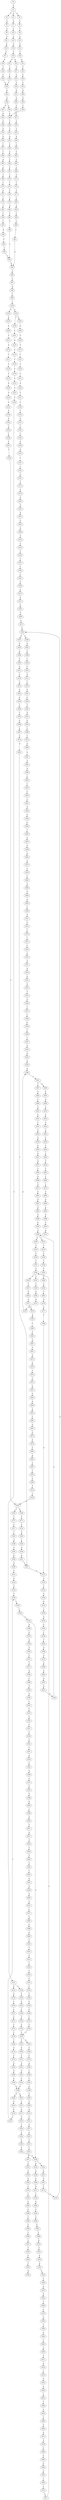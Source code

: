 strict digraph  {
	S0 -> S1 [ label = G ];
	S1 -> S2 [ label = T ];
	S1 -> S3 [ label = G ];
	S1 -> S4 [ label = C ];
	S2 -> S5 [ label = C ];
	S3 -> S6 [ label = C ];
	S4 -> S7 [ label = A ];
	S5 -> S8 [ label = C ];
	S6 -> S9 [ label = T ];
	S7 -> S10 [ label = C ];
	S8 -> S11 [ label = C ];
	S9 -> S12 [ label = C ];
	S10 -> S13 [ label = C ];
	S11 -> S14 [ label = G ];
	S12 -> S15 [ label = A ];
	S13 -> S16 [ label = G ];
	S14 -> S17 [ label = A ];
	S15 -> S18 [ label = C ];
	S16 -> S19 [ label = A ];
	S17 -> S20 [ label = G ];
	S18 -> S21 [ label = G ];
	S19 -> S22 [ label = G ];
	S19 -> S23 [ label = A ];
	S20 -> S24 [ label = T ];
	S21 -> S25 [ label = T ];
	S22 -> S26 [ label = T ];
	S23 -> S27 [ label = T ];
	S24 -> S28 [ label = C ];
	S25 -> S29 [ label = C ];
	S26 -> S30 [ label = C ];
	S27 -> S31 [ label = G ];
	S28 -> S32 [ label = C ];
	S29 -> S33 [ label = C ];
	S30 -> S32 [ label = C ];
	S31 -> S34 [ label = T ];
	S32 -> S35 [ label = A ];
	S33 -> S36 [ label = A ];
	S34 -> S37 [ label = A ];
	S35 -> S38 [ label = G ];
	S36 -> S39 [ label = G ];
	S37 -> S40 [ label = G ];
	S38 -> S41 [ label = T ];
	S38 -> S42 [ label = C ];
	S39 -> S43 [ label = C ];
	S40 -> S44 [ label = T ];
	S41 -> S45 [ label = A ];
	S42 -> S46 [ label = T ];
	S43 -> S46 [ label = T ];
	S44 -> S47 [ label = T ];
	S45 -> S48 [ label = G ];
	S46 -> S49 [ label = T ];
	S47 -> S50 [ label = T ];
	S48 -> S51 [ label = G ];
	S49 -> S52 [ label = C ];
	S50 -> S53 [ label = C ];
	S51 -> S54 [ label = G ];
	S52 -> S55 [ label = A ];
	S53 -> S56 [ label = A ];
	S54 -> S57 [ label = T ];
	S55 -> S58 [ label = C ];
	S56 -> S59 [ label = C ];
	S57 -> S60 [ label = C ];
	S58 -> S61 [ label = G ];
	S59 -> S62 [ label = T ];
	S60 -> S63 [ label = A ];
	S61 -> S64 [ label = C ];
	S62 -> S65 [ label = C ];
	S63 -> S66 [ label = C ];
	S64 -> S67 [ label = C ];
	S65 -> S68 [ label = C ];
	S66 -> S69 [ label = T ];
	S67 -> S70 [ label = C ];
	S68 -> S71 [ label = T ];
	S69 -> S72 [ label = C ];
	S70 -> S73 [ label = T ];
	S71 -> S74 [ label = T ];
	S72 -> S75 [ label = G ];
	S73 -> S76 [ label = T ];
	S74 -> S77 [ label = T ];
	S75 -> S78 [ label = C ];
	S76 -> S79 [ label = C ];
	S77 -> S80 [ label = C ];
	S78 -> S81 [ label = T ];
	S79 -> S82 [ label = A ];
	S80 -> S83 [ label = A ];
	S81 -> S84 [ label = T ];
	S82 -> S85 [ label = T ];
	S83 -> S86 [ label = T ];
	S84 -> S87 [ label = C ];
	S85 -> S88 [ label = C ];
	S86 -> S89 [ label = C ];
	S87 -> S90 [ label = A ];
	S88 -> S91 [ label = C ];
	S89 -> S92 [ label = C ];
	S90 -> S93 [ label = T ];
	S91 -> S94 [ label = A ];
	S92 -> S94 [ label = A ];
	S93 -> S95 [ label = C ];
	S94 -> S96 [ label = G ];
	S95 -> S91 [ label = C ];
	S96 -> S97 [ label = A ];
	S97 -> S98 [ label = A ];
	S98 -> S99 [ label = C ];
	S99 -> S100 [ label = C ];
	S100 -> S101 [ label = A ];
	S100 -> S102 [ label = G ];
	S101 -> S103 [ label = G ];
	S101 -> S104 [ label = C ];
	S102 -> S105 [ label = G ];
	S103 -> S106 [ label = A ];
	S104 -> S107 [ label = C ];
	S105 -> S108 [ label = A ];
	S106 -> S109 [ label = C ];
	S107 -> S110 [ label = A ];
	S108 -> S111 [ label = C ];
	S109 -> S112 [ label = T ];
	S110 -> S113 [ label = C ];
	S111 -> S114 [ label = G ];
	S112 -> S115 [ label = C ];
	S113 -> S116 [ label = C ];
	S114 -> S117 [ label = C ];
	S115 -> S118 [ label = C ];
	S116 -> S119 [ label = C ];
	S117 -> S120 [ label = C ];
	S118 -> S121 [ label = C ];
	S119 -> S122 [ label = C ];
	S120 -> S123 [ label = C ];
	S121 -> S124 [ label = A ];
	S122 -> S125 [ label = T ];
	S123 -> S126 [ label = A ];
	S124 -> S127 [ label = T ];
	S125 -> S128 [ label = T ];
	S126 -> S129 [ label = T ];
	S127 -> S130 [ label = C ];
	S128 -> S131 [ label = C ];
	S129 -> S132 [ label = C ];
	S130 -> S133 [ label = T ];
	S131 -> S134 [ label = C ];
	S131 -> S135 [ label = G ];
	S132 -> S136 [ label = G ];
	S133 -> S137 [ label = G ];
	S134 -> S138 [ label = T ];
	S135 -> S139 [ label = A ];
	S136 -> S140 [ label = T ];
	S137 -> S141 [ label = C ];
	S138 -> S142 [ label = G ];
	S139 -> S143 [ label = T ];
	S140 -> S144 [ label = C ];
	S141 -> S145 [ label = C ];
	S142 -> S146 [ label = T ];
	S143 -> S147 [ label = C ];
	S144 -> S148 [ label = C ];
	S145 -> S149 [ label = A ];
	S146 -> S150 [ label = C ];
	S147 -> S151 [ label = G ];
	S148 -> S152 [ label = T ];
	S149 -> S153 [ label = G ];
	S150 -> S154 [ label = C ];
	S151 -> S155 [ label = T ];
	S152 -> S156 [ label = C ];
	S153 -> S157 [ label = T ];
	S154 -> S158 [ label = T ];
	S155 -> S159 [ label = T ];
	S156 -> S160 [ label = T ];
	S157 -> S161 [ label = C ];
	S158 -> S162 [ label = A ];
	S158 -> S163 [ label = T ];
	S159 -> S164 [ label = T ];
	S160 -> S165 [ label = T ];
	S160 -> S166 [ label = G ];
	S161 -> S167 [ label = G ];
	S162 -> S168 [ label = C ];
	S163 -> S169 [ label = G ];
	S164 -> S170 [ label = G ];
	S165 -> S171 [ label = C ];
	S166 -> S172 [ label = T ];
	S167 -> S173 [ label = T ];
	S168 -> S174 [ label = T ];
	S169 -> S175 [ label = T ];
	S170 -> S176 [ label = T ];
	S171 -> S177 [ label = T ];
	S172 -> S178 [ label = C ];
	S173 -> S179 [ label = A ];
	S174 -> S180 [ label = A ];
	S175 -> S181 [ label = A ];
	S176 -> S182 [ label = A ];
	S177 -> S183 [ label = C ];
	S178 -> S184 [ label = G ];
	S179 -> S185 [ label = A ];
	S180 -> S186 [ label = C ];
	S181 -> S187 [ label = G ];
	S182 -> S188 [ label = G ];
	S183 -> S189 [ label = G ];
	S184 -> S190 [ label = T ];
	S185 -> S191 [ label = G ];
	S186 -> S192 [ label = C ];
	S187 -> S193 [ label = G ];
	S188 -> S194 [ label = G ];
	S189 -> S195 [ label = G ];
	S190 -> S196 [ label = G ];
	S191 -> S197 [ label = A ];
	S192 -> S198 [ label = A ];
	S193 -> S199 [ label = A ];
	S194 -> S199 [ label = A ];
	S195 -> S200 [ label = A ];
	S196 -> S201 [ label = G ];
	S197 -> S202 [ label = C ];
	S198 -> S203 [ label = G ];
	S199 -> S204 [ label = G ];
	S199 -> S205 [ label = A ];
	S200 -> S206 [ label = G ];
	S201 -> S207 [ label = T ];
	S202 -> S208 [ label = G ];
	S203 -> S209 [ label = G ];
	S204 -> S210 [ label = A ];
	S205 -> S211 [ label = A ];
	S206 -> S212 [ label = A ];
	S207 -> S213 [ label = A ];
	S208 -> S214 [ label = G ];
	S209 -> S215 [ label = A ];
	S210 -> S216 [ label = G ];
	S211 -> S217 [ label = G ];
	S212 -> S218 [ label = G ];
	S213 -> S219 [ label = C ];
	S214 -> S220 [ label = C ];
	S215 -> S221 [ label = G ];
	S216 -> S222 [ label = G ];
	S217 -> S223 [ label = G ];
	S218 -> S224 [ label = G ];
	S219 -> S225 [ label = C ];
	S220 -> S226 [ label = T ];
	S221 -> S227 [ label = A ];
	S222 -> S228 [ label = T ];
	S223 -> S229 [ label = T ];
	S224 -> S228 [ label = T ];
	S225 -> S230 [ label = G ];
	S226 -> S231 [ label = C ];
	S227 -> S232 [ label = G ];
	S228 -> S233 [ label = C ];
	S229 -> S234 [ label = C ];
	S230 -> S235 [ label = G ];
	S231 -> S236 [ label = T ];
	S232 -> S237 [ label = T ];
	S233 -> S238 [ label = C ];
	S234 -> S239 [ label = C ];
	S235 -> S240 [ label = T ];
	S236 -> S241 [ label = C ];
	S237 -> S242 [ label = C ];
	S238 -> S243 [ label = C ];
	S239 -> S244 [ label = C ];
	S240 -> S245 [ label = G ];
	S241 -> S246 [ label = G ];
	S242 -> S247 [ label = A ];
	S243 -> S248 [ label = A ];
	S243 -> S249 [ label = G ];
	S244 -> S249 [ label = G ];
	S245 -> S250 [ label = G ];
	S246 -> S251 [ label = A ];
	S247 -> S252 [ label = G ];
	S248 -> S253 [ label = G ];
	S249 -> S254 [ label = G ];
	S249 -> S255 [ label = A ];
	S250 -> S256 [ label = T ];
	S251 -> S257 [ label = A ];
	S252 -> S258 [ label = G ];
	S253 -> S259 [ label = A ];
	S254 -> S260 [ label = A ];
	S255 -> S261 [ label = A ];
	S256 -> S262 [ label = T ];
	S257 -> S263 [ label = G ];
	S258 -> S264 [ label = A ];
	S259 -> S265 [ label = G ];
	S260 -> S266 [ label = G ];
	S261 -> S267 [ label = G ];
	S262 -> S268 [ label = A ];
	S263 -> S269 [ label = T ];
	S264 -> S270 [ label = C ];
	S265 -> S271 [ label = C ];
	S266 -> S272 [ label = G ];
	S267 -> S273 [ label = T ];
	S268 -> S274 [ label = G ];
	S269 -> S275 [ label = C ];
	S270 -> S276 [ label = C ];
	S271 -> S277 [ label = C ];
	S272 -> S278 [ label = C ];
	S273 -> S279 [ label = C ];
	S274 -> S280 [ label = A ];
	S275 -> S281 [ label = G ];
	S276 -> S282 [ label = A ];
	S277 -> S283 [ label = A ];
	S278 -> S284 [ label = G ];
	S279 -> S281 [ label = G ];
	S280 -> S285 [ label = A ];
	S281 -> S286 [ label = C ];
	S281 -> S287 [ label = A ];
	S282 -> S288 [ label = G ];
	S283 -> S289 [ label = C ];
	S284 -> S290 [ label = T ];
	S285 -> S291 [ label = G ];
	S286 -> S292 [ label = G ];
	S287 -> S293 [ label = G ];
	S288 -> S294 [ label = T ];
	S289 -> S295 [ label = G ];
	S290 -> S296 [ label = G ];
	S291 -> S297 [ label = G ];
	S292 -> S298 [ label = G ];
	S293 -> S299 [ label = G ];
	S294 -> S300 [ label = C ];
	S295 -> S301 [ label = G ];
	S296 -> S302 [ label = G ];
	S297 -> S303 [ label = G ];
	S298 -> S304 [ label = C ];
	S299 -> S305 [ label = T ];
	S300 -> S306 [ label = T ];
	S301 -> S307 [ label = T ];
	S302 -> S308 [ label = T ];
	S303 -> S309 [ label = G ];
	S304 -> S310 [ label = T ];
	S305 -> S311 [ label = A ];
	S306 -> S312 [ label = C ];
	S307 -> S313 [ label = T ];
	S308 -> S314 [ label = A ];
	S309 -> S315 [ label = T ];
	S309 -> S316 [ label = G ];
	S310 -> S317 [ label = A ];
	S311 -> S318 [ label = T ];
	S312 -> S319 [ label = T ];
	S313 -> S320 [ label = A ];
	S314 -> S321 [ label = T ];
	S315 -> S322 [ label = C ];
	S316 -> S323 [ label = T ];
	S317 -> S324 [ label = T ];
	S318 -> S325 [ label = A ];
	S319 -> S326 [ label = G ];
	S320 -> S327 [ label = C ];
	S321 -> S328 [ label = G ];
	S322 -> S329 [ label = T ];
	S323 -> S330 [ label = C ];
	S324 -> S331 [ label = A ];
	S325 -> S332 [ label = A ];
	S326 -> S333 [ label = T ];
	S327 -> S334 [ label = T ];
	S328 -> S335 [ label = A ];
	S329 -> S336 [ label = C ];
	S330 -> S337 [ label = C ];
	S331 -> S338 [ label = G ];
	S332 -> S339 [ label = G ];
	S333 -> S340 [ label = A ];
	S334 -> S341 [ label = G ];
	S335 -> S342 [ label = G ];
	S336 -> S343 [ label = T ];
	S337 -> S344 [ label = G ];
	S338 -> S345 [ label = T ];
	S339 -> S346 [ label = T ];
	S341 -> S347 [ label = C ];
	S342 -> S348 [ label = C ];
	S343 -> S349 [ label = C ];
	S344 -> S350 [ label = C ];
	S344 -> S351 [ label = T ];
	S345 -> S352 [ label = A ];
	S346 -> S353 [ label = C ];
	S347 -> S354 [ label = A ];
	S348 -> S355 [ label = G ];
	S349 -> S356 [ label = G ];
	S350 -> S357 [ label = C ];
	S351 -> S358 [ label = C ];
	S352 -> S359 [ label = G ];
	S353 -> S360 [ label = G ];
	S354 -> S361 [ label = G ];
	S355 -> S362 [ label = G ];
	S356 -> S363 [ label = T ];
	S357 -> S364 [ label = G ];
	S358 -> S365 [ label = G ];
	S359 -> S366 [ label = C ];
	S360 -> S367 [ label = T ];
	S361 -> S368 [ label = A ];
	S362 -> S369 [ label = T ];
	S363 -> S370 [ label = G ];
	S364 -> S371 [ label = G ];
	S365 -> S372 [ label = G ];
	S366 -> S373 [ label = C ];
	S367 -> S374 [ label = G ];
	S368 -> S375 [ label = C ];
	S369 -> S376 [ label = C ];
	S370 -> S377 [ label = G ];
	S371 -> S378 [ label = A ];
	S372 -> S379 [ label = A ];
	S373 -> S380 [ label = G ];
	S374 -> S381 [ label = G ];
	S375 -> S382 [ label = G ];
	S376 -> S383 [ label = G ];
	S377 -> S384 [ label = T ];
	S378 -> S385 [ label = A ];
	S379 -> S386 [ label = A ];
	S380 -> S387 [ label = A ];
	S381 -> S207 [ label = T ];
	S382 -> S388 [ label = G ];
	S383 -> S389 [ label = C ];
	S384 -> S213 [ label = A ];
	S385 -> S390 [ label = C ];
	S386 -> S391 [ label = C ];
	S387 -> S392 [ label = A ];
	S388 -> S393 [ label = A ];
	S389 -> S394 [ label = A ];
	S390 -> S395 [ label = T ];
	S391 -> S396 [ label = A ];
	S391 -> S397 [ label = T ];
	S392 -> S398 [ label = A ];
	S393 -> S399 [ label = C ];
	S394 -> S400 [ label = C ];
	S395 -> S401 [ label = G ];
	S396 -> S402 [ label = G ];
	S397 -> S403 [ label = A ];
	S398 -> S404 [ label = C ];
	S399 -> S405 [ label = A ];
	S400 -> S406 [ label = G ];
	S401 -> S407 [ label = C ];
	S402 -> S408 [ label = G ];
	S403 -> S409 [ label = C ];
	S404 -> S410 [ label = C ];
	S405 -> S411 [ label = C ];
	S406 -> S412 [ label = C ];
	S407 -> S413 [ label = A ];
	S408 -> S414 [ label = A ];
	S409 -> S415 [ label = A ];
	S410 -> S416 [ label = C ];
	S411 -> S417 [ label = A ];
	S412 -> S418 [ label = G ];
	S413 -> S419 [ label = A ];
	S414 -> S420 [ label = A ];
	S415 -> S421 [ label = A ];
	S416 -> S422 [ label = C ];
	S417 -> S423 [ label = C ];
	S418 -> S424 [ label = C ];
	S419 -> S425 [ label = C ];
	S420 -> S426 [ label = T ];
	S421 -> S427 [ label = C ];
	S422 -> S428 [ label = G ];
	S423 -> S429 [ label = C ];
	S424 -> S430 [ label = G ];
	S425 -> S431 [ label = C ];
	S426 -> S432 [ label = A ];
	S427 -> S433 [ label = G ];
	S428 -> S434 [ label = A ];
	S429 -> S435 [ label = T ];
	S430 -> S436 [ label = G ];
	S431 -> S437 [ label = A ];
	S432 -> S438 [ label = G ];
	S433 -> S439 [ label = A ];
	S434 -> S440 [ label = C ];
	S435 -> S441 [ label = C ];
	S436 -> S442 [ label = C ];
	S437 -> S443 [ label = G ];
	S438 -> S444 [ label = T ];
	S439 -> S445 [ label = A ];
	S440 -> S446 [ label = T ];
	S441 -> S447 [ label = T ];
	S442 -> S448 [ label = T ];
	S443 -> S449 [ label = A ];
	S444 -> S450 [ label = C ];
	S445 -> S451 [ label = A ];
	S446 -> S452 [ label = A ];
	S447 -> S453 [ label = A ];
	S448 -> S454 [ label = G ];
	S449 -> S455 [ label = A ];
	S450 -> S456 [ label = T ];
	S451 -> S457 [ label = A ];
	S452 -> S458 [ label = G ];
	S453 -> S459 [ label = G ];
	S454 -> S460 [ label = G ];
	S455 -> S461 [ label = C ];
	S456 -> S462 [ label = C ];
	S457 -> S463 [ label = C ];
	S458 -> S464 [ label = A ];
	S459 -> S465 [ label = A ];
	S460 -> S466 [ label = A ];
	S461 -> S467 [ label = A ];
	S462 -> S468 [ label = T ];
	S463 -> S469 [ label = A ];
	S464 -> S470 [ label = A ];
	S465 -> S471 [ label = A ];
	S466 -> S472 [ label = A ];
	S467 -> S473 [ label = G ];
	S468 -> S474 [ label = C ];
	S469 -> S475 [ label = G ];
	S470 -> S476 [ label = T ];
	S471 -> S477 [ label = C ];
	S472 -> S478 [ label = T ];
	S473 -> S479 [ label = C ];
	S474 -> S480 [ label = T ];
	S475 -> S481 [ label = A ];
	S476 -> S482 [ label = C ];
	S477 -> S483 [ label = G ];
	S478 -> S484 [ label = G ];
	S479 -> S485 [ label = C ];
	S480 -> S486 [ label = G ];
	S481 -> S487 [ label = A ];
	S482 -> S488 [ label = G ];
	S483 -> S489 [ label = A ];
	S484 -> S490 [ label = G ];
	S485 -> S491 [ label = G ];
	S486 -> S492 [ label = A ];
	S487 -> S493 [ label = G ];
	S488 -> S494 [ label = G ];
	S489 -> S495 [ label = G ];
	S490 -> S496 [ label = G ];
	S491 -> S497 [ label = T ];
	S492 -> S498 [ label = G ];
	S493 -> S499 [ label = G ];
	S494 -> S500 [ label = G ];
	S495 -> S501 [ label = G ];
	S496 -> S502 [ label = G ];
	S497 -> S503 [ label = C ];
	S498 -> S504 [ label = T ];
	S499 -> S505 [ label = G ];
	S500 -> S506 [ label = T ];
	S501 -> S507 [ label = T ];
	S502 -> S508 [ label = T ];
	S503 -> S509 [ label = C ];
	S504 -> S510 [ label = A ];
	S505 -> S309 [ label = G ];
	S506 -> S511 [ label = A ];
	S507 -> S512 [ label = G ];
	S508 -> S513 [ label = C ];
	S509 -> S514 [ label = T ];
	S511 -> S515 [ label = T ];
	S512 -> S516 [ label = T ];
	S513 -> S517 [ label = C ];
	S514 -> S518 [ label = C ];
	S515 -> S519 [ label = C ];
	S516 -> S520 [ label = C ];
	S517 -> S344 [ label = G ];
	S518 -> S160 [ label = T ];
	S519 -> S521 [ label = C ];
	S520 -> S522 [ label = C ];
	S521 -> S523 [ label = C ];
	S522 -> S524 [ label = C ];
	S523 -> S525 [ label = G ];
	S524 -> S526 [ label = T ];
	S525 -> S527 [ label = A ];
	S526 -> S528 [ label = G ];
	S527 -> S529 [ label = A ];
	S528 -> S530 [ label = T ];
	S529 -> S531 [ label = A ];
	S530 -> S532 [ label = C ];
	S531 -> S533 [ label = G ];
	S532 -> S534 [ label = C ];
	S533 -> S535 [ label = T ];
	S534 -> S158 [ label = T ];
	S535 -> S536 [ label = G ];
	S536 -> S537 [ label = T ];
	S537 -> S538 [ label = C ];
	S538 -> S539 [ label = G ];
	S539 -> S540 [ label = T ];
	S540 -> S541 [ label = C ];
	S541 -> S542 [ label = G ];
	S542 -> S543 [ label = G ];
	S543 -> S544 [ label = A ];
	S544 -> S386 [ label = A ];
}
